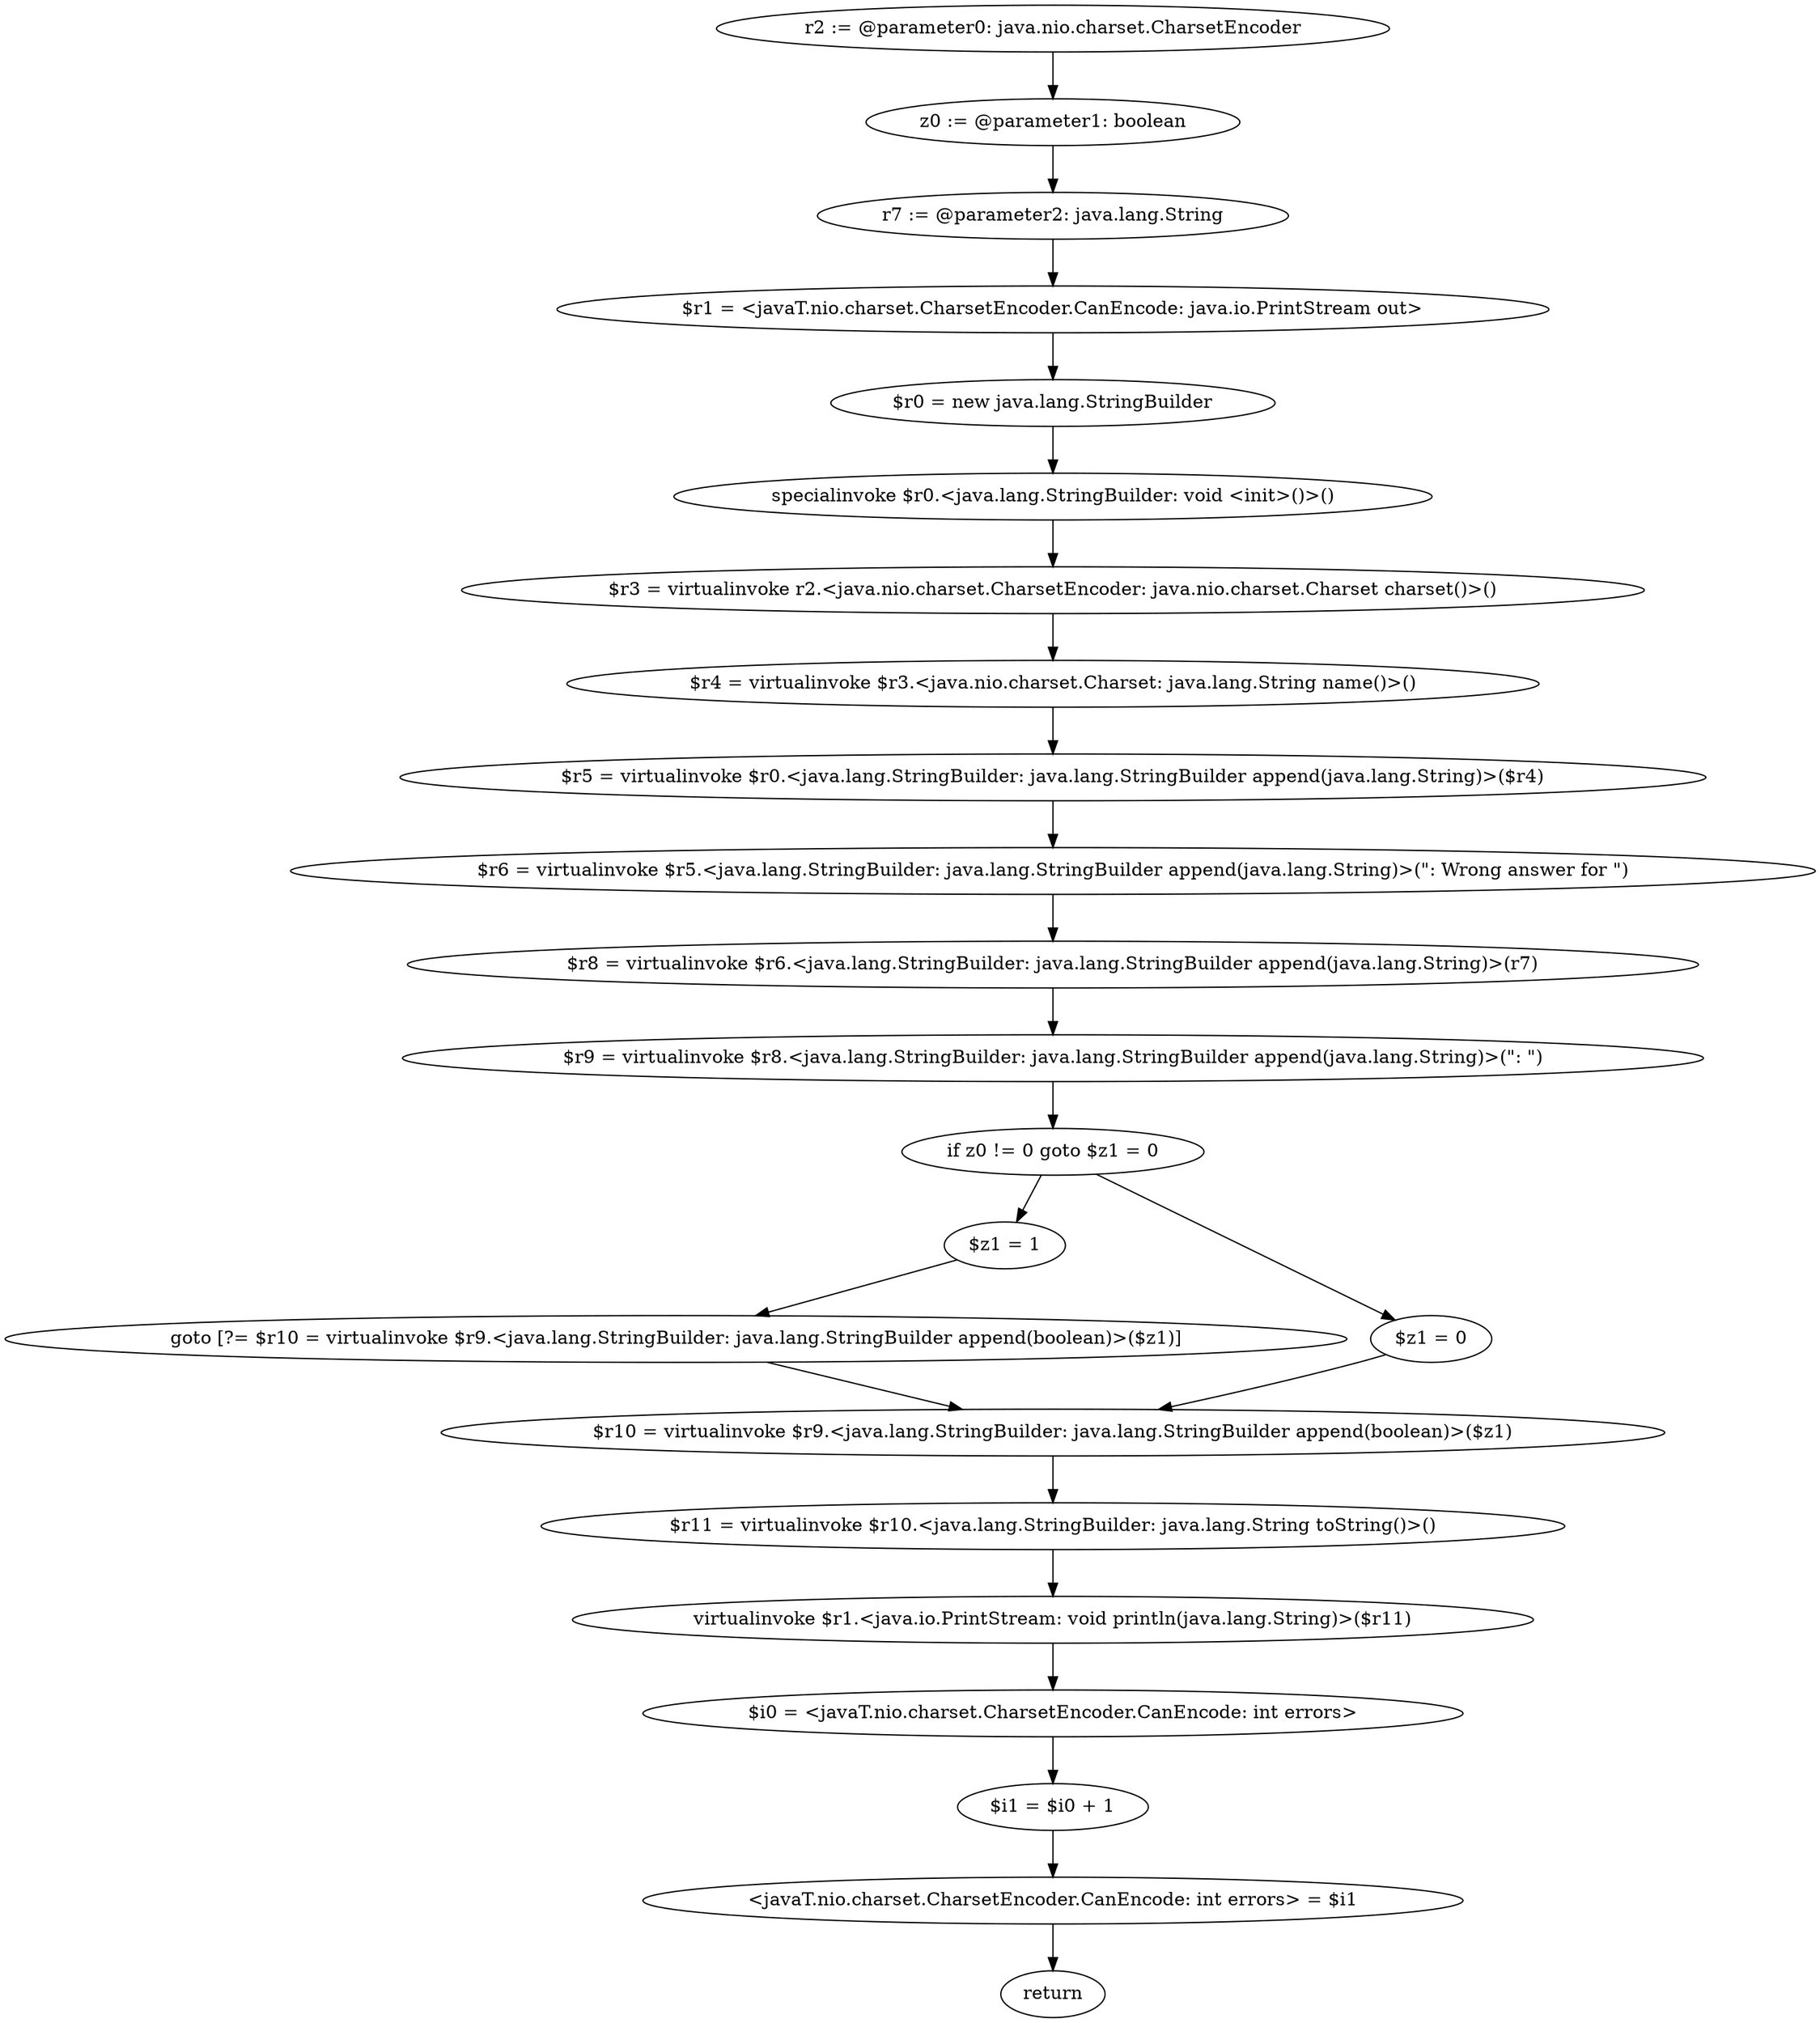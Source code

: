 digraph "unitGraph" {
    "r2 := @parameter0: java.nio.charset.CharsetEncoder"
    "z0 := @parameter1: boolean"
    "r7 := @parameter2: java.lang.String"
    "$r1 = <javaT.nio.charset.CharsetEncoder.CanEncode: java.io.PrintStream out>"
    "$r0 = new java.lang.StringBuilder"
    "specialinvoke $r0.<java.lang.StringBuilder: void <init>()>()"
    "$r3 = virtualinvoke r2.<java.nio.charset.CharsetEncoder: java.nio.charset.Charset charset()>()"
    "$r4 = virtualinvoke $r3.<java.nio.charset.Charset: java.lang.String name()>()"
    "$r5 = virtualinvoke $r0.<java.lang.StringBuilder: java.lang.StringBuilder append(java.lang.String)>($r4)"
    "$r6 = virtualinvoke $r5.<java.lang.StringBuilder: java.lang.StringBuilder append(java.lang.String)>(\": Wrong answer for \")"
    "$r8 = virtualinvoke $r6.<java.lang.StringBuilder: java.lang.StringBuilder append(java.lang.String)>(r7)"
    "$r9 = virtualinvoke $r8.<java.lang.StringBuilder: java.lang.StringBuilder append(java.lang.String)>(\": \")"
    "if z0 != 0 goto $z1 = 0"
    "$z1 = 1"
    "goto [?= $r10 = virtualinvoke $r9.<java.lang.StringBuilder: java.lang.StringBuilder append(boolean)>($z1)]"
    "$z1 = 0"
    "$r10 = virtualinvoke $r9.<java.lang.StringBuilder: java.lang.StringBuilder append(boolean)>($z1)"
    "$r11 = virtualinvoke $r10.<java.lang.StringBuilder: java.lang.String toString()>()"
    "virtualinvoke $r1.<java.io.PrintStream: void println(java.lang.String)>($r11)"
    "$i0 = <javaT.nio.charset.CharsetEncoder.CanEncode: int errors>"
    "$i1 = $i0 + 1"
    "<javaT.nio.charset.CharsetEncoder.CanEncode: int errors> = $i1"
    "return"
    "r2 := @parameter0: java.nio.charset.CharsetEncoder"->"z0 := @parameter1: boolean";
    "z0 := @parameter1: boolean"->"r7 := @parameter2: java.lang.String";
    "r7 := @parameter2: java.lang.String"->"$r1 = <javaT.nio.charset.CharsetEncoder.CanEncode: java.io.PrintStream out>";
    "$r1 = <javaT.nio.charset.CharsetEncoder.CanEncode: java.io.PrintStream out>"->"$r0 = new java.lang.StringBuilder";
    "$r0 = new java.lang.StringBuilder"->"specialinvoke $r0.<java.lang.StringBuilder: void <init>()>()";
    "specialinvoke $r0.<java.lang.StringBuilder: void <init>()>()"->"$r3 = virtualinvoke r2.<java.nio.charset.CharsetEncoder: java.nio.charset.Charset charset()>()";
    "$r3 = virtualinvoke r2.<java.nio.charset.CharsetEncoder: java.nio.charset.Charset charset()>()"->"$r4 = virtualinvoke $r3.<java.nio.charset.Charset: java.lang.String name()>()";
    "$r4 = virtualinvoke $r3.<java.nio.charset.Charset: java.lang.String name()>()"->"$r5 = virtualinvoke $r0.<java.lang.StringBuilder: java.lang.StringBuilder append(java.lang.String)>($r4)";
    "$r5 = virtualinvoke $r0.<java.lang.StringBuilder: java.lang.StringBuilder append(java.lang.String)>($r4)"->"$r6 = virtualinvoke $r5.<java.lang.StringBuilder: java.lang.StringBuilder append(java.lang.String)>(\": Wrong answer for \")";
    "$r6 = virtualinvoke $r5.<java.lang.StringBuilder: java.lang.StringBuilder append(java.lang.String)>(\": Wrong answer for \")"->"$r8 = virtualinvoke $r6.<java.lang.StringBuilder: java.lang.StringBuilder append(java.lang.String)>(r7)";
    "$r8 = virtualinvoke $r6.<java.lang.StringBuilder: java.lang.StringBuilder append(java.lang.String)>(r7)"->"$r9 = virtualinvoke $r8.<java.lang.StringBuilder: java.lang.StringBuilder append(java.lang.String)>(\": \")";
    "$r9 = virtualinvoke $r8.<java.lang.StringBuilder: java.lang.StringBuilder append(java.lang.String)>(\": \")"->"if z0 != 0 goto $z1 = 0";
    "if z0 != 0 goto $z1 = 0"->"$z1 = 1";
    "if z0 != 0 goto $z1 = 0"->"$z1 = 0";
    "$z1 = 1"->"goto [?= $r10 = virtualinvoke $r9.<java.lang.StringBuilder: java.lang.StringBuilder append(boolean)>($z1)]";
    "goto [?= $r10 = virtualinvoke $r9.<java.lang.StringBuilder: java.lang.StringBuilder append(boolean)>($z1)]"->"$r10 = virtualinvoke $r9.<java.lang.StringBuilder: java.lang.StringBuilder append(boolean)>($z1)";
    "$z1 = 0"->"$r10 = virtualinvoke $r9.<java.lang.StringBuilder: java.lang.StringBuilder append(boolean)>($z1)";
    "$r10 = virtualinvoke $r9.<java.lang.StringBuilder: java.lang.StringBuilder append(boolean)>($z1)"->"$r11 = virtualinvoke $r10.<java.lang.StringBuilder: java.lang.String toString()>()";
    "$r11 = virtualinvoke $r10.<java.lang.StringBuilder: java.lang.String toString()>()"->"virtualinvoke $r1.<java.io.PrintStream: void println(java.lang.String)>($r11)";
    "virtualinvoke $r1.<java.io.PrintStream: void println(java.lang.String)>($r11)"->"$i0 = <javaT.nio.charset.CharsetEncoder.CanEncode: int errors>";
    "$i0 = <javaT.nio.charset.CharsetEncoder.CanEncode: int errors>"->"$i1 = $i0 + 1";
    "$i1 = $i0 + 1"->"<javaT.nio.charset.CharsetEncoder.CanEncode: int errors> = $i1";
    "<javaT.nio.charset.CharsetEncoder.CanEncode: int errors> = $i1"->"return";
}

